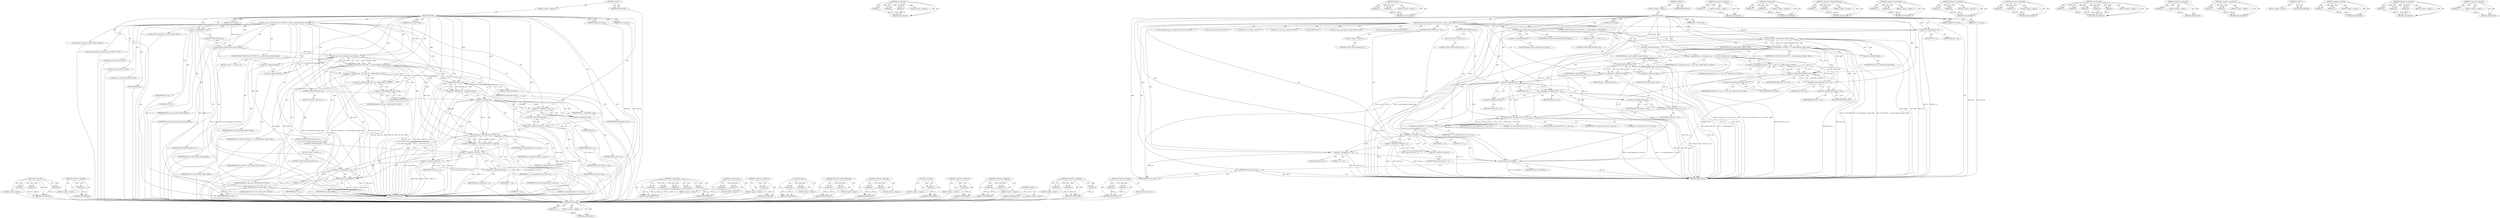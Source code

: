 digraph "&lt;operator&gt;.logicalNot" {
vulnerable_143 [label=<(METHOD,sc_select_file)>];
vulnerable_144 [label=<(PARAM,p1)>];
vulnerable_145 [label=<(PARAM,p2)>];
vulnerable_146 [label=<(PARAM,p3)>];
vulnerable_147 [label=<(BLOCK,&lt;empty&gt;,&lt;empty&gt;)>];
vulnerable_148 [label=<(METHOD_RETURN,ANY)>];
vulnerable_169 [label=<(METHOD,&lt;operator&gt;.logicalNot)>];
vulnerable_170 [label=<(PARAM,p1)>];
vulnerable_171 [label=<(BLOCK,&lt;empty&gt;,&lt;empty&gt;)>];
vulnerable_172 [label=<(METHOD_RETURN,ANY)>];
vulnerable_6 [label=<(METHOD,&lt;global&gt;)<SUB>1</SUB>>];
vulnerable_7 [label=<(BLOCK,&lt;empty&gt;,&lt;empty&gt;)<SUB>1</SUB>>];
vulnerable_8 [label=<(METHOD,read_file)<SUB>1</SUB>>];
vulnerable_9 [label=<(PARAM,struct sc_card *card)<SUB>1</SUB>>];
vulnerable_10 [label=<(PARAM,char *str_path)<SUB>1</SUB>>];
vulnerable_11 [label=<(PARAM,unsigned char **data)<SUB>1</SUB>>];
vulnerable_12 [label=<(PARAM,size_t *data_len)<SUB>1</SUB>>];
vulnerable_13 [label=<(BLOCK,{
	struct sc_path path;
	struct sc_file *file;
...,{
	struct sc_path path;
	struct sc_file *file;
...)<SUB>2</SUB>>];
vulnerable_14 [label="<(LOCAL,struct sc_path path: sc_path)<SUB>3</SUB>>"];
vulnerable_15 [label="<(LOCAL,struct sc_file* file: sc_file*)<SUB>4</SUB>>"];
vulnerable_16 [label="<(LOCAL,unsigned char* p: unsigned char*)<SUB>5</SUB>>"];
vulnerable_17 [label="<(LOCAL,int ok: int)<SUB>6</SUB>>"];
vulnerable_18 [label=<(&lt;operator&gt;.assignment,ok = 0)<SUB>6</SUB>>];
vulnerable_19 [label=<(IDENTIFIER,ok,ok = 0)<SUB>6</SUB>>];
vulnerable_20 [label=<(LITERAL,0,ok = 0)<SUB>6</SUB>>];
vulnerable_21 [label="<(LOCAL,int r: int)<SUB>7</SUB>>"];
vulnerable_22 [label="<(LOCAL,size_t len: size_t)<SUB>8</SUB>>"];
vulnerable_23 [label=<(sc_format_path,sc_format_path(str_path, &amp;path))<SUB>10</SUB>>];
vulnerable_24 [label=<(IDENTIFIER,str_path,sc_format_path(str_path, &amp;path))<SUB>10</SUB>>];
vulnerable_25 [label=<(&lt;operator&gt;.addressOf,&amp;path)<SUB>10</SUB>>];
vulnerable_26 [label=<(IDENTIFIER,path,sc_format_path(str_path, &amp;path))<SUB>10</SUB>>];
vulnerable_27 [label=<(CONTROL_STRUCTURE,IF,if (SC_SUCCESS != sc_select_file(card, &amp;path, &amp;file)))<SUB>11</SUB>>];
vulnerable_28 [label=<(&lt;operator&gt;.notEquals,SC_SUCCESS != sc_select_file(card, &amp;path, &amp;file))<SUB>11</SUB>>];
vulnerable_29 [label=<(IDENTIFIER,SC_SUCCESS,SC_SUCCESS != sc_select_file(card, &amp;path, &amp;file))<SUB>11</SUB>>];
vulnerable_30 [label=<(sc_select_file,sc_select_file(card, &amp;path, &amp;file))<SUB>11</SUB>>];
vulnerable_31 [label=<(IDENTIFIER,card,sc_select_file(card, &amp;path, &amp;file))<SUB>11</SUB>>];
vulnerable_32 [label=<(&lt;operator&gt;.addressOf,&amp;path)<SUB>11</SUB>>];
vulnerable_33 [label=<(IDENTIFIER,path,sc_select_file(card, &amp;path, &amp;file))<SUB>11</SUB>>];
vulnerable_34 [label=<(&lt;operator&gt;.addressOf,&amp;file)<SUB>11</SUB>>];
vulnerable_35 [label=<(IDENTIFIER,file,sc_select_file(card, &amp;path, &amp;file))<SUB>11</SUB>>];
vulnerable_36 [label=<(BLOCK,{
 		goto err;
 	},{
 		goto err;
 	})<SUB>11</SUB>>];
vulnerable_37 [label=<(CONTROL_STRUCTURE,GOTO,goto err;)<SUB>12</SUB>>];
vulnerable_38 [label="<(&lt;operator&gt;.assignment,len = file ? file-&gt;size : 4096)<SUB>15</SUB>>"];
vulnerable_39 [label="<(IDENTIFIER,len,len = file ? file-&gt;size : 4096)<SUB>15</SUB>>"];
vulnerable_40 [label="<(&lt;operator&gt;.conditional,file ? file-&gt;size : 4096)<SUB>15</SUB>>"];
vulnerable_41 [label="<(IDENTIFIER,file,file ? file-&gt;size : 4096)<SUB>15</SUB>>"];
vulnerable_42 [label=<(&lt;operator&gt;.indirectFieldAccess,file-&gt;size)<SUB>15</SUB>>];
vulnerable_43 [label="<(IDENTIFIER,file,file ? file-&gt;size : 4096)<SUB>15</SUB>>"];
vulnerable_44 [label=<(FIELD_IDENTIFIER,size,size)<SUB>15</SUB>>];
vulnerable_45 [label="<(LITERAL,4096,file ? file-&gt;size : 4096)<SUB>15</SUB>>"];
vulnerable_46 [label=<(&lt;operator&gt;.assignment,p = realloc(*data, len))<SUB>16</SUB>>];
vulnerable_47 [label=<(IDENTIFIER,p,p = realloc(*data, len))<SUB>16</SUB>>];
vulnerable_48 [label=<(realloc,realloc(*data, len))<SUB>16</SUB>>];
vulnerable_49 [label=<(&lt;operator&gt;.indirection,*data)<SUB>16</SUB>>];
vulnerable_50 [label=<(IDENTIFIER,data,realloc(*data, len))<SUB>16</SUB>>];
vulnerable_51 [label=<(IDENTIFIER,len,realloc(*data, len))<SUB>16</SUB>>];
vulnerable_52 [label=<(CONTROL_STRUCTURE,IF,if (!p))<SUB>17</SUB>>];
vulnerable_53 [label=<(&lt;operator&gt;.logicalNot,!p)<SUB>17</SUB>>];
vulnerable_54 [label=<(IDENTIFIER,p,!p)<SUB>17</SUB>>];
vulnerable_55 [label=<(BLOCK,{
 		goto err;
	},{
 		goto err;
	})<SUB>17</SUB>>];
vulnerable_56 [label=<(CONTROL_STRUCTURE,GOTO,goto err;)<SUB>18</SUB>>];
vulnerable_57 [label=<(&lt;operator&gt;.assignment,*data = p)<SUB>20</SUB>>];
vulnerable_58 [label=<(&lt;operator&gt;.indirection,*data)<SUB>20</SUB>>];
vulnerable_59 [label=<(IDENTIFIER,data,*data = p)<SUB>20</SUB>>];
vulnerable_60 [label=<(IDENTIFIER,p,*data = p)<SUB>20</SUB>>];
vulnerable_61 [label=<(&lt;operator&gt;.assignment,*data_len = len)<SUB>21</SUB>>];
vulnerable_62 [label=<(&lt;operator&gt;.indirection,*data_len)<SUB>21</SUB>>];
vulnerable_63 [label=<(IDENTIFIER,data_len,*data_len = len)<SUB>21</SUB>>];
vulnerable_64 [label=<(IDENTIFIER,len,*data_len = len)<SUB>21</SUB>>];
vulnerable_65 [label=<(&lt;operator&gt;.assignment,r = sc_read_binary(card, 0, p, len, 0))<SUB>23</SUB>>];
vulnerable_66 [label=<(IDENTIFIER,r,r = sc_read_binary(card, 0, p, len, 0))<SUB>23</SUB>>];
vulnerable_67 [label=<(sc_read_binary,sc_read_binary(card, 0, p, len, 0))<SUB>23</SUB>>];
vulnerable_68 [label=<(IDENTIFIER,card,sc_read_binary(card, 0, p, len, 0))<SUB>23</SUB>>];
vulnerable_69 [label=<(LITERAL,0,sc_read_binary(card, 0, p, len, 0))<SUB>23</SUB>>];
vulnerable_70 [label=<(IDENTIFIER,p,sc_read_binary(card, 0, p, len, 0))<SUB>23</SUB>>];
vulnerable_71 [label=<(IDENTIFIER,len,sc_read_binary(card, 0, p, len, 0))<SUB>23</SUB>>];
vulnerable_72 [label=<(LITERAL,0,sc_read_binary(card, 0, p, len, 0))<SUB>23</SUB>>];
vulnerable_73 [label=<(CONTROL_STRUCTURE,IF,if (r &lt; 0))<SUB>24</SUB>>];
vulnerable_74 [label=<(&lt;operator&gt;.lessThan,r &lt; 0)<SUB>24</SUB>>];
vulnerable_75 [label=<(IDENTIFIER,r,r &lt; 0)<SUB>24</SUB>>];
vulnerable_76 [label=<(LITERAL,0,r &lt; 0)<SUB>24</SUB>>];
vulnerable_77 [label=<(BLOCK,&lt;empty&gt;,&lt;empty&gt;)<SUB>25</SUB>>];
vulnerable_78 [label=<(CONTROL_STRUCTURE,GOTO,goto err;)<SUB>25</SUB>>];
vulnerable_79 [label=<(&lt;operator&gt;.assignment,*data_len = r)<SUB>27</SUB>>];
vulnerable_80 [label=<(&lt;operator&gt;.indirection,*data_len)<SUB>27</SUB>>];
vulnerable_81 [label=<(IDENTIFIER,data_len,*data_len = r)<SUB>27</SUB>>];
vulnerable_82 [label=<(IDENTIFIER,r,*data_len = r)<SUB>27</SUB>>];
vulnerable_83 [label=<(&lt;operator&gt;.assignment,ok = 1)<SUB>28</SUB>>];
vulnerable_84 [label=<(IDENTIFIER,ok,ok = 1)<SUB>28</SUB>>];
vulnerable_85 [label=<(LITERAL,1,ok = 1)<SUB>28</SUB>>];
vulnerable_86 [label=<(JUMP_TARGET,err)<SUB>30</SUB>>];
vulnerable_87 [label=<(sc_file_free,sc_file_free(file))<SUB>31</SUB>>];
vulnerable_88 [label=<(IDENTIFIER,file,sc_file_free(file))<SUB>31</SUB>>];
vulnerable_89 [label=<(RETURN,return ok;,return ok;)<SUB>33</SUB>>];
vulnerable_90 [label=<(IDENTIFIER,ok,return ok;)<SUB>33</SUB>>];
vulnerable_91 [label=<(METHOD_RETURN,int)<SUB>1</SUB>>];
vulnerable_93 [label=<(METHOD_RETURN,ANY)<SUB>1</SUB>>];
vulnerable_173 [label=<(METHOD,sc_read_binary)>];
vulnerable_174 [label=<(PARAM,p1)>];
vulnerable_175 [label=<(PARAM,p2)>];
vulnerable_176 [label=<(PARAM,p3)>];
vulnerable_177 [label=<(PARAM,p4)>];
vulnerable_178 [label=<(PARAM,p5)>];
vulnerable_179 [label=<(BLOCK,&lt;empty&gt;,&lt;empty&gt;)>];
vulnerable_180 [label=<(METHOD_RETURN,ANY)>];
vulnerable_129 [label=<(METHOD,sc_format_path)>];
vulnerable_130 [label=<(PARAM,p1)>];
vulnerable_131 [label=<(PARAM,p2)>];
vulnerable_132 [label=<(BLOCK,&lt;empty&gt;,&lt;empty&gt;)>];
vulnerable_133 [label=<(METHOD_RETURN,ANY)>];
vulnerable_165 [label=<(METHOD,&lt;operator&gt;.indirection)>];
vulnerable_166 [label=<(PARAM,p1)>];
vulnerable_167 [label=<(BLOCK,&lt;empty&gt;,&lt;empty&gt;)>];
vulnerable_168 [label=<(METHOD_RETURN,ANY)>];
vulnerable_160 [label=<(METHOD,realloc)>];
vulnerable_161 [label=<(PARAM,p1)>];
vulnerable_162 [label=<(PARAM,p2)>];
vulnerable_163 [label=<(BLOCK,&lt;empty&gt;,&lt;empty&gt;)>];
vulnerable_164 [label=<(METHOD_RETURN,ANY)>];
vulnerable_155 [label=<(METHOD,&lt;operator&gt;.indirectFieldAccess)>];
vulnerable_156 [label=<(PARAM,p1)>];
vulnerable_157 [label=<(PARAM,p2)>];
vulnerable_158 [label=<(BLOCK,&lt;empty&gt;,&lt;empty&gt;)>];
vulnerable_159 [label=<(METHOD_RETURN,ANY)>];
vulnerable_138 [label=<(METHOD,&lt;operator&gt;.notEquals)>];
vulnerable_139 [label=<(PARAM,p1)>];
vulnerable_140 [label=<(PARAM,p2)>];
vulnerable_141 [label=<(BLOCK,&lt;empty&gt;,&lt;empty&gt;)>];
vulnerable_142 [label=<(METHOD_RETURN,ANY)>];
vulnerable_186 [label=<(METHOD,sc_file_free)>];
vulnerable_187 [label=<(PARAM,p1)>];
vulnerable_188 [label=<(BLOCK,&lt;empty&gt;,&lt;empty&gt;)>];
vulnerable_189 [label=<(METHOD_RETURN,ANY)>];
vulnerable_134 [label=<(METHOD,&lt;operator&gt;.addressOf)>];
vulnerable_135 [label=<(PARAM,p1)>];
vulnerable_136 [label=<(BLOCK,&lt;empty&gt;,&lt;empty&gt;)>];
vulnerable_137 [label=<(METHOD_RETURN,ANY)>];
vulnerable_124 [label=<(METHOD,&lt;operator&gt;.assignment)>];
vulnerable_125 [label=<(PARAM,p1)>];
vulnerable_126 [label=<(PARAM,p2)>];
vulnerable_127 [label=<(BLOCK,&lt;empty&gt;,&lt;empty&gt;)>];
vulnerable_128 [label=<(METHOD_RETURN,ANY)>];
vulnerable_118 [label=<(METHOD,&lt;global&gt;)<SUB>1</SUB>>];
vulnerable_119 [label=<(BLOCK,&lt;empty&gt;,&lt;empty&gt;)>];
vulnerable_120 [label=<(METHOD_RETURN,ANY)>];
vulnerable_149 [label=<(METHOD,&lt;operator&gt;.conditional)>];
vulnerable_150 [label=<(PARAM,p1)>];
vulnerable_151 [label=<(PARAM,p2)>];
vulnerable_152 [label=<(PARAM,p3)>];
vulnerable_153 [label=<(BLOCK,&lt;empty&gt;,&lt;empty&gt;)>];
vulnerable_154 [label=<(METHOD_RETURN,ANY)>];
vulnerable_181 [label=<(METHOD,&lt;operator&gt;.lessThan)>];
vulnerable_182 [label=<(PARAM,p1)>];
vulnerable_183 [label=<(PARAM,p2)>];
vulnerable_184 [label=<(BLOCK,&lt;empty&gt;,&lt;empty&gt;)>];
vulnerable_185 [label=<(METHOD_RETURN,ANY)>];
fixed_202 [label=<(METHOD,sc_file_free)>];
fixed_203 [label=<(PARAM,p1)>];
fixed_204 [label=<(BLOCK,&lt;empty&gt;,&lt;empty&gt;)>];
fixed_205 [label=<(METHOD_RETURN,ANY)>];
fixed_149 [label=<(METHOD,sc_select_file)>];
fixed_150 [label=<(PARAM,p1)>];
fixed_151 [label=<(PARAM,p2)>];
fixed_152 [label=<(PARAM,p3)>];
fixed_153 [label=<(BLOCK,&lt;empty&gt;,&lt;empty&gt;)>];
fixed_154 [label=<(METHOD_RETURN,ANY)>];
fixed_176 [label=<(METHOD,realloc)>];
fixed_177 [label=<(PARAM,p1)>];
fixed_178 [label=<(PARAM,p2)>];
fixed_179 [label=<(BLOCK,&lt;empty&gt;,&lt;empty&gt;)>];
fixed_180 [label=<(METHOD_RETURN,ANY)>];
fixed_6 [label=<(METHOD,&lt;global&gt;)<SUB>1</SUB>>];
fixed_7 [label=<(BLOCK,&lt;empty&gt;,&lt;empty&gt;)<SUB>1</SUB>>];
fixed_8 [label=<(METHOD,read_file)<SUB>1</SUB>>];
fixed_9 [label=<(PARAM,struct sc_card *card)<SUB>1</SUB>>];
fixed_10 [label=<(PARAM,char *str_path)<SUB>1</SUB>>];
fixed_11 [label=<(PARAM,unsigned char **data)<SUB>1</SUB>>];
fixed_12 [label=<(PARAM,size_t *data_len)<SUB>1</SUB>>];
fixed_13 [label=<(BLOCK,{
	struct sc_path path;
	struct sc_file *file;
...,{
	struct sc_path path;
	struct sc_file *file;
...)<SUB>2</SUB>>];
fixed_14 [label="<(LOCAL,struct sc_path path: sc_path)<SUB>3</SUB>>"];
fixed_15 [label="<(LOCAL,struct sc_file* file: sc_file*)<SUB>4</SUB>>"];
fixed_16 [label="<(LOCAL,unsigned char* p: unsigned char*)<SUB>5</SUB>>"];
fixed_17 [label="<(LOCAL,int ok: int)<SUB>6</SUB>>"];
fixed_18 [label=<(&lt;operator&gt;.assignment,ok = 0)<SUB>6</SUB>>];
fixed_19 [label=<(IDENTIFIER,ok,ok = 0)<SUB>6</SUB>>];
fixed_20 [label=<(LITERAL,0,ok = 0)<SUB>6</SUB>>];
fixed_21 [label="<(LOCAL,int r: int)<SUB>7</SUB>>"];
fixed_22 [label="<(LOCAL,size_t len: size_t)<SUB>8</SUB>>"];
fixed_23 [label=<(sc_format_path,sc_format_path(str_path, &amp;path))<SUB>10</SUB>>];
fixed_24 [label=<(IDENTIFIER,str_path,sc_format_path(str_path, &amp;path))<SUB>10</SUB>>];
fixed_25 [label=<(&lt;operator&gt;.addressOf,&amp;path)<SUB>10</SUB>>];
fixed_26 [label=<(IDENTIFIER,path,sc_format_path(str_path, &amp;path))<SUB>10</SUB>>];
fixed_27 [label=<(CONTROL_STRUCTURE,IF,if (SC_SUCCESS != sc_select_file(card, &amp;path, &amp;file)))<SUB>11</SUB>>];
fixed_28 [label=<(&lt;operator&gt;.notEquals,SC_SUCCESS != sc_select_file(card, &amp;path, &amp;file))<SUB>11</SUB>>];
fixed_29 [label=<(IDENTIFIER,SC_SUCCESS,SC_SUCCESS != sc_select_file(card, &amp;path, &amp;file))<SUB>11</SUB>>];
fixed_30 [label=<(sc_select_file,sc_select_file(card, &amp;path, &amp;file))<SUB>11</SUB>>];
fixed_31 [label=<(IDENTIFIER,card,sc_select_file(card, &amp;path, &amp;file))<SUB>11</SUB>>];
fixed_32 [label=<(&lt;operator&gt;.addressOf,&amp;path)<SUB>11</SUB>>];
fixed_33 [label=<(IDENTIFIER,path,sc_select_file(card, &amp;path, &amp;file))<SUB>11</SUB>>];
fixed_34 [label=<(&lt;operator&gt;.addressOf,&amp;file)<SUB>11</SUB>>];
fixed_35 [label=<(IDENTIFIER,file,sc_select_file(card, &amp;path, &amp;file))<SUB>11</SUB>>];
fixed_36 [label=<(BLOCK,{
 		goto err;
 	},{
 		goto err;
 	})<SUB>11</SUB>>];
fixed_37 [label=<(CONTROL_STRUCTURE,GOTO,goto err;)<SUB>12</SUB>>];
fixed_38 [label="<(&lt;operator&gt;.assignment,len = file &amp;&amp; file-&gt;size &gt; 0 ? file-&gt;size : 4096)<SUB>15</SUB>>"];
fixed_39 [label="<(IDENTIFIER,len,len = file &amp;&amp; file-&gt;size &gt; 0 ? file-&gt;size : 4096)<SUB>15</SUB>>"];
fixed_40 [label="<(&lt;operator&gt;.conditional,file &amp;&amp; file-&gt;size &gt; 0 ? file-&gt;size : 4096)<SUB>15</SUB>>"];
fixed_41 [label=<(&lt;operator&gt;.logicalAnd,file &amp;&amp; file-&gt;size &gt; 0)<SUB>15</SUB>>];
fixed_42 [label=<(IDENTIFIER,file,file &amp;&amp; file-&gt;size &gt; 0)<SUB>15</SUB>>];
fixed_43 [label=<(&lt;operator&gt;.greaterThan,file-&gt;size &gt; 0)<SUB>15</SUB>>];
fixed_44 [label=<(&lt;operator&gt;.indirectFieldAccess,file-&gt;size)<SUB>15</SUB>>];
fixed_45 [label=<(IDENTIFIER,file,file-&gt;size &gt; 0)<SUB>15</SUB>>];
fixed_46 [label=<(FIELD_IDENTIFIER,size,size)<SUB>15</SUB>>];
fixed_47 [label=<(LITERAL,0,file-&gt;size &gt; 0)<SUB>15</SUB>>];
fixed_48 [label=<(&lt;operator&gt;.indirectFieldAccess,file-&gt;size)<SUB>15</SUB>>];
fixed_49 [label="<(IDENTIFIER,file,file &amp;&amp; file-&gt;size &gt; 0 ? file-&gt;size : 4096)<SUB>15</SUB>>"];
fixed_50 [label=<(FIELD_IDENTIFIER,size,size)<SUB>15</SUB>>];
fixed_51 [label="<(LITERAL,4096,file &amp;&amp; file-&gt;size &gt; 0 ? file-&gt;size : 4096)<SUB>15</SUB>>"];
fixed_52 [label=<(&lt;operator&gt;.assignment,p = realloc(*data, len))<SUB>16</SUB>>];
fixed_53 [label=<(IDENTIFIER,p,p = realloc(*data, len))<SUB>16</SUB>>];
fixed_54 [label=<(realloc,realloc(*data, len))<SUB>16</SUB>>];
fixed_55 [label=<(&lt;operator&gt;.indirection,*data)<SUB>16</SUB>>];
fixed_56 [label=<(IDENTIFIER,data,realloc(*data, len))<SUB>16</SUB>>];
fixed_57 [label=<(IDENTIFIER,len,realloc(*data, len))<SUB>16</SUB>>];
fixed_58 [label=<(CONTROL_STRUCTURE,IF,if (!p))<SUB>17</SUB>>];
fixed_59 [label=<(&lt;operator&gt;.logicalNot,!p)<SUB>17</SUB>>];
fixed_60 [label=<(IDENTIFIER,p,!p)<SUB>17</SUB>>];
fixed_61 [label=<(BLOCK,{
 		goto err;
	},{
 		goto err;
	})<SUB>17</SUB>>];
fixed_62 [label=<(CONTROL_STRUCTURE,GOTO,goto err;)<SUB>18</SUB>>];
fixed_63 [label=<(&lt;operator&gt;.assignment,*data = p)<SUB>20</SUB>>];
fixed_64 [label=<(&lt;operator&gt;.indirection,*data)<SUB>20</SUB>>];
fixed_65 [label=<(IDENTIFIER,data,*data = p)<SUB>20</SUB>>];
fixed_66 [label=<(IDENTIFIER,p,*data = p)<SUB>20</SUB>>];
fixed_67 [label=<(&lt;operator&gt;.assignment,*data_len = len)<SUB>21</SUB>>];
fixed_68 [label=<(&lt;operator&gt;.indirection,*data_len)<SUB>21</SUB>>];
fixed_69 [label=<(IDENTIFIER,data_len,*data_len = len)<SUB>21</SUB>>];
fixed_70 [label=<(IDENTIFIER,len,*data_len = len)<SUB>21</SUB>>];
fixed_71 [label=<(&lt;operator&gt;.assignment,r = sc_read_binary(card, 0, p, len, 0))<SUB>23</SUB>>];
fixed_72 [label=<(IDENTIFIER,r,r = sc_read_binary(card, 0, p, len, 0))<SUB>23</SUB>>];
fixed_73 [label=<(sc_read_binary,sc_read_binary(card, 0, p, len, 0))<SUB>23</SUB>>];
fixed_74 [label=<(IDENTIFIER,card,sc_read_binary(card, 0, p, len, 0))<SUB>23</SUB>>];
fixed_75 [label=<(LITERAL,0,sc_read_binary(card, 0, p, len, 0))<SUB>23</SUB>>];
fixed_76 [label=<(IDENTIFIER,p,sc_read_binary(card, 0, p, len, 0))<SUB>23</SUB>>];
fixed_77 [label=<(IDENTIFIER,len,sc_read_binary(card, 0, p, len, 0))<SUB>23</SUB>>];
fixed_78 [label=<(LITERAL,0,sc_read_binary(card, 0, p, len, 0))<SUB>23</SUB>>];
fixed_79 [label=<(CONTROL_STRUCTURE,IF,if (r &lt; 0))<SUB>24</SUB>>];
fixed_80 [label=<(&lt;operator&gt;.lessThan,r &lt; 0)<SUB>24</SUB>>];
fixed_81 [label=<(IDENTIFIER,r,r &lt; 0)<SUB>24</SUB>>];
fixed_82 [label=<(LITERAL,0,r &lt; 0)<SUB>24</SUB>>];
fixed_83 [label=<(BLOCK,&lt;empty&gt;,&lt;empty&gt;)<SUB>25</SUB>>];
fixed_84 [label=<(CONTROL_STRUCTURE,GOTO,goto err;)<SUB>25</SUB>>];
fixed_85 [label=<(&lt;operator&gt;.assignment,*data_len = r)<SUB>27</SUB>>];
fixed_86 [label=<(&lt;operator&gt;.indirection,*data_len)<SUB>27</SUB>>];
fixed_87 [label=<(IDENTIFIER,data_len,*data_len = r)<SUB>27</SUB>>];
fixed_88 [label=<(IDENTIFIER,r,*data_len = r)<SUB>27</SUB>>];
fixed_89 [label=<(&lt;operator&gt;.assignment,ok = 1)<SUB>28</SUB>>];
fixed_90 [label=<(IDENTIFIER,ok,ok = 1)<SUB>28</SUB>>];
fixed_91 [label=<(LITERAL,1,ok = 1)<SUB>28</SUB>>];
fixed_92 [label=<(JUMP_TARGET,err)<SUB>30</SUB>>];
fixed_93 [label=<(sc_file_free,sc_file_free(file))<SUB>31</SUB>>];
fixed_94 [label=<(IDENTIFIER,file,sc_file_free(file))<SUB>31</SUB>>];
fixed_95 [label=<(RETURN,return ok;,return ok;)<SUB>33</SUB>>];
fixed_96 [label=<(IDENTIFIER,ok,return ok;)<SUB>33</SUB>>];
fixed_97 [label=<(METHOD_RETURN,int)<SUB>1</SUB>>];
fixed_99 [label=<(METHOD_RETURN,ANY)<SUB>1</SUB>>];
fixed_181 [label=<(METHOD,&lt;operator&gt;.indirection)>];
fixed_182 [label=<(PARAM,p1)>];
fixed_183 [label=<(BLOCK,&lt;empty&gt;,&lt;empty&gt;)>];
fixed_184 [label=<(METHOD_RETURN,ANY)>];
fixed_135 [label=<(METHOD,sc_format_path)>];
fixed_136 [label=<(PARAM,p1)>];
fixed_137 [label=<(PARAM,p2)>];
fixed_138 [label=<(BLOCK,&lt;empty&gt;,&lt;empty&gt;)>];
fixed_139 [label=<(METHOD_RETURN,ANY)>];
fixed_171 [label=<(METHOD,&lt;operator&gt;.indirectFieldAccess)>];
fixed_172 [label=<(PARAM,p1)>];
fixed_173 [label=<(PARAM,p2)>];
fixed_174 [label=<(BLOCK,&lt;empty&gt;,&lt;empty&gt;)>];
fixed_175 [label=<(METHOD_RETURN,ANY)>];
fixed_166 [label=<(METHOD,&lt;operator&gt;.greaterThan)>];
fixed_167 [label=<(PARAM,p1)>];
fixed_168 [label=<(PARAM,p2)>];
fixed_169 [label=<(BLOCK,&lt;empty&gt;,&lt;empty&gt;)>];
fixed_170 [label=<(METHOD_RETURN,ANY)>];
fixed_161 [label=<(METHOD,&lt;operator&gt;.logicalAnd)>];
fixed_162 [label=<(PARAM,p1)>];
fixed_163 [label=<(PARAM,p2)>];
fixed_164 [label=<(BLOCK,&lt;empty&gt;,&lt;empty&gt;)>];
fixed_165 [label=<(METHOD_RETURN,ANY)>];
fixed_144 [label=<(METHOD,&lt;operator&gt;.notEquals)>];
fixed_145 [label=<(PARAM,p1)>];
fixed_146 [label=<(PARAM,p2)>];
fixed_147 [label=<(BLOCK,&lt;empty&gt;,&lt;empty&gt;)>];
fixed_148 [label=<(METHOD_RETURN,ANY)>];
fixed_189 [label=<(METHOD,sc_read_binary)>];
fixed_190 [label=<(PARAM,p1)>];
fixed_191 [label=<(PARAM,p2)>];
fixed_192 [label=<(PARAM,p3)>];
fixed_193 [label=<(PARAM,p4)>];
fixed_194 [label=<(PARAM,p5)>];
fixed_195 [label=<(BLOCK,&lt;empty&gt;,&lt;empty&gt;)>];
fixed_196 [label=<(METHOD_RETURN,ANY)>];
fixed_140 [label=<(METHOD,&lt;operator&gt;.addressOf)>];
fixed_141 [label=<(PARAM,p1)>];
fixed_142 [label=<(BLOCK,&lt;empty&gt;,&lt;empty&gt;)>];
fixed_143 [label=<(METHOD_RETURN,ANY)>];
fixed_130 [label=<(METHOD,&lt;operator&gt;.assignment)>];
fixed_131 [label=<(PARAM,p1)>];
fixed_132 [label=<(PARAM,p2)>];
fixed_133 [label=<(BLOCK,&lt;empty&gt;,&lt;empty&gt;)>];
fixed_134 [label=<(METHOD_RETURN,ANY)>];
fixed_124 [label=<(METHOD,&lt;global&gt;)<SUB>1</SUB>>];
fixed_125 [label=<(BLOCK,&lt;empty&gt;,&lt;empty&gt;)>];
fixed_126 [label=<(METHOD_RETURN,ANY)>];
fixed_197 [label=<(METHOD,&lt;operator&gt;.lessThan)>];
fixed_198 [label=<(PARAM,p1)>];
fixed_199 [label=<(PARAM,p2)>];
fixed_200 [label=<(BLOCK,&lt;empty&gt;,&lt;empty&gt;)>];
fixed_201 [label=<(METHOD_RETURN,ANY)>];
fixed_155 [label=<(METHOD,&lt;operator&gt;.conditional)>];
fixed_156 [label=<(PARAM,p1)>];
fixed_157 [label=<(PARAM,p2)>];
fixed_158 [label=<(PARAM,p3)>];
fixed_159 [label=<(BLOCK,&lt;empty&gt;,&lt;empty&gt;)>];
fixed_160 [label=<(METHOD_RETURN,ANY)>];
fixed_185 [label=<(METHOD,&lt;operator&gt;.logicalNot)>];
fixed_186 [label=<(PARAM,p1)>];
fixed_187 [label=<(BLOCK,&lt;empty&gt;,&lt;empty&gt;)>];
fixed_188 [label=<(METHOD_RETURN,ANY)>];
vulnerable_143 -> vulnerable_144  [key=0, label="AST: "];
vulnerable_143 -> vulnerable_144  [key=1, label="DDG: "];
vulnerable_143 -> vulnerable_147  [key=0, label="AST: "];
vulnerable_143 -> vulnerable_145  [key=0, label="AST: "];
vulnerable_143 -> vulnerable_145  [key=1, label="DDG: "];
vulnerable_143 -> vulnerable_148  [key=0, label="AST: "];
vulnerable_143 -> vulnerable_148  [key=1, label="CFG: "];
vulnerable_143 -> vulnerable_146  [key=0, label="AST: "];
vulnerable_143 -> vulnerable_146  [key=1, label="DDG: "];
vulnerable_144 -> vulnerable_148  [key=0, label="DDG: p1"];
vulnerable_145 -> vulnerable_148  [key=0, label="DDG: p2"];
vulnerable_146 -> vulnerable_148  [key=0, label="DDG: p3"];
vulnerable_147 -> fixed_202  [key=0];
vulnerable_148 -> fixed_202  [key=0];
vulnerable_169 -> vulnerable_170  [key=0, label="AST: "];
vulnerable_169 -> vulnerable_170  [key=1, label="DDG: "];
vulnerable_169 -> vulnerable_171  [key=0, label="AST: "];
vulnerable_169 -> vulnerable_172  [key=0, label="AST: "];
vulnerable_169 -> vulnerable_172  [key=1, label="CFG: "];
vulnerable_170 -> vulnerable_172  [key=0, label="DDG: p1"];
vulnerable_171 -> fixed_202  [key=0];
vulnerable_172 -> fixed_202  [key=0];
vulnerable_6 -> vulnerable_7  [key=0, label="AST: "];
vulnerable_6 -> vulnerable_93  [key=0, label="AST: "];
vulnerable_6 -> vulnerable_93  [key=1, label="CFG: "];
vulnerable_7 -> vulnerable_8  [key=0, label="AST: "];
vulnerable_8 -> vulnerable_9  [key=0, label="AST: "];
vulnerable_8 -> vulnerable_9  [key=1, label="DDG: "];
vulnerable_8 -> vulnerable_10  [key=0, label="AST: "];
vulnerable_8 -> vulnerable_10  [key=1, label="DDG: "];
vulnerable_8 -> vulnerable_11  [key=0, label="AST: "];
vulnerable_8 -> vulnerable_11  [key=1, label="DDG: "];
vulnerable_8 -> vulnerable_12  [key=0, label="AST: "];
vulnerable_8 -> vulnerable_12  [key=1, label="DDG: "];
vulnerable_8 -> vulnerable_13  [key=0, label="AST: "];
vulnerable_8 -> vulnerable_91  [key=0, label="AST: "];
vulnerable_8 -> vulnerable_18  [key=0, label="CFG: "];
vulnerable_8 -> vulnerable_18  [key=1, label="DDG: "];
vulnerable_8 -> vulnerable_38  [key=0, label="DDG: "];
vulnerable_8 -> vulnerable_57  [key=0, label="DDG: "];
vulnerable_8 -> vulnerable_61  [key=0, label="DDG: "];
vulnerable_8 -> vulnerable_79  [key=0, label="DDG: "];
vulnerable_8 -> vulnerable_83  [key=0, label="DDG: "];
vulnerable_8 -> vulnerable_23  [key=0, label="DDG: "];
vulnerable_8 -> vulnerable_87  [key=0, label="DDG: "];
vulnerable_8 -> vulnerable_90  [key=0, label="DDG: "];
vulnerable_8 -> vulnerable_28  [key=0, label="DDG: "];
vulnerable_8 -> vulnerable_40  [key=0, label="DDG: "];
vulnerable_8 -> vulnerable_48  [key=0, label="DDG: "];
vulnerable_8 -> vulnerable_53  [key=0, label="DDG: "];
vulnerable_8 -> vulnerable_67  [key=0, label="DDG: "];
vulnerable_8 -> vulnerable_74  [key=0, label="DDG: "];
vulnerable_8 -> vulnerable_30  [key=0, label="DDG: "];
vulnerable_9 -> vulnerable_30  [key=0, label="DDG: card"];
vulnerable_10 -> vulnerable_23  [key=0, label="DDG: str_path"];
vulnerable_11 -> vulnerable_91  [key=0, label="DDG: data"];
vulnerable_12 -> vulnerable_91  [key=0, label="DDG: data_len"];
vulnerable_13 -> vulnerable_14  [key=0, label="AST: "];
vulnerable_13 -> vulnerable_15  [key=0, label="AST: "];
vulnerable_13 -> vulnerable_16  [key=0, label="AST: "];
vulnerable_13 -> vulnerable_17  [key=0, label="AST: "];
vulnerable_13 -> vulnerable_18  [key=0, label="AST: "];
vulnerable_13 -> vulnerable_21  [key=0, label="AST: "];
vulnerable_13 -> vulnerable_22  [key=0, label="AST: "];
vulnerable_13 -> vulnerable_23  [key=0, label="AST: "];
vulnerable_13 -> vulnerable_27  [key=0, label="AST: "];
vulnerable_13 -> vulnerable_38  [key=0, label="AST: "];
vulnerable_13 -> vulnerable_46  [key=0, label="AST: "];
vulnerable_13 -> vulnerable_52  [key=0, label="AST: "];
vulnerable_13 -> vulnerable_57  [key=0, label="AST: "];
vulnerable_13 -> vulnerable_61  [key=0, label="AST: "];
vulnerable_13 -> vulnerable_65  [key=0, label="AST: "];
vulnerable_13 -> vulnerable_73  [key=0, label="AST: "];
vulnerable_13 -> vulnerable_79  [key=0, label="AST: "];
vulnerable_13 -> vulnerable_83  [key=0, label="AST: "];
vulnerable_13 -> vulnerable_86  [key=0, label="AST: "];
vulnerable_13 -> vulnerable_87  [key=0, label="AST: "];
vulnerable_13 -> vulnerable_89  [key=0, label="AST: "];
vulnerable_14 -> fixed_202  [key=0];
vulnerable_15 -> fixed_202  [key=0];
vulnerable_16 -> fixed_202  [key=0];
vulnerable_17 -> fixed_202  [key=0];
vulnerable_18 -> vulnerable_19  [key=0, label="AST: "];
vulnerable_18 -> vulnerable_20  [key=0, label="AST: "];
vulnerable_18 -> vulnerable_25  [key=0, label="CFG: "];
vulnerable_18 -> vulnerable_91  [key=0, label="DDG: ok"];
vulnerable_18 -> vulnerable_91  [key=1, label="DDG: ok = 0"];
vulnerable_18 -> vulnerable_90  [key=0, label="DDG: ok"];
vulnerable_19 -> fixed_202  [key=0];
vulnerable_20 -> fixed_202  [key=0];
vulnerable_21 -> fixed_202  [key=0];
vulnerable_22 -> fixed_202  [key=0];
vulnerable_23 -> vulnerable_24  [key=0, label="AST: "];
vulnerable_23 -> vulnerable_25  [key=0, label="AST: "];
vulnerable_23 -> vulnerable_32  [key=0, label="CFG: "];
vulnerable_23 -> vulnerable_91  [key=0, label="DDG: str_path"];
vulnerable_23 -> vulnerable_91  [key=1, label="DDG: sc_format_path(str_path, &amp;path)"];
vulnerable_23 -> vulnerable_30  [key=0, label="DDG: &amp;path"];
vulnerable_24 -> fixed_202  [key=0];
vulnerable_25 -> vulnerable_26  [key=0, label="AST: "];
vulnerable_25 -> vulnerable_23  [key=0, label="CFG: "];
vulnerable_26 -> fixed_202  [key=0];
vulnerable_27 -> vulnerable_28  [key=0, label="AST: "];
vulnerable_27 -> vulnerable_36  [key=0, label="AST: "];
vulnerable_28 -> vulnerable_29  [key=0, label="AST: "];
vulnerable_28 -> vulnerable_30  [key=0, label="AST: "];
vulnerable_28 -> vulnerable_87  [key=0, label="CFG: "];
vulnerable_28 -> vulnerable_44  [key=0, label="CFG: "];
vulnerable_28 -> vulnerable_44  [key=1, label="CDG: "];
vulnerable_28 -> vulnerable_40  [key=0, label="CFG: "];
vulnerable_28 -> vulnerable_40  [key=1, label="CDG: "];
vulnerable_28 -> vulnerable_91  [key=0, label="DDG: sc_select_file(card, &amp;path, &amp;file)"];
vulnerable_28 -> vulnerable_91  [key=1, label="DDG: SC_SUCCESS != sc_select_file(card, &amp;path, &amp;file)"];
vulnerable_28 -> vulnerable_91  [key=2, label="DDG: SC_SUCCESS"];
vulnerable_28 -> vulnerable_48  [key=0, label="CDG: "];
vulnerable_28 -> vulnerable_49  [key=0, label="CDG: "];
vulnerable_28 -> vulnerable_46  [key=0, label="CDG: "];
vulnerable_28 -> vulnerable_53  [key=0, label="CDG: "];
vulnerable_28 -> vulnerable_38  [key=0, label="CDG: "];
vulnerable_28 -> vulnerable_42  [key=0, label="CDG: "];
vulnerable_29 -> fixed_202  [key=0];
vulnerable_30 -> vulnerable_31  [key=0, label="AST: "];
vulnerable_30 -> vulnerable_32  [key=0, label="AST: "];
vulnerable_30 -> vulnerable_34  [key=0, label="AST: "];
vulnerable_30 -> vulnerable_28  [key=0, label="CFG: "];
vulnerable_30 -> vulnerable_28  [key=1, label="DDG: card"];
vulnerable_30 -> vulnerable_28  [key=2, label="DDG: &amp;path"];
vulnerable_30 -> vulnerable_28  [key=3, label="DDG: &amp;file"];
vulnerable_30 -> vulnerable_91  [key=0, label="DDG: card"];
vulnerable_30 -> vulnerable_91  [key=1, label="DDG: &amp;path"];
vulnerable_30 -> vulnerable_91  [key=2, label="DDG: &amp;file"];
vulnerable_30 -> vulnerable_87  [key=0, label="DDG: &amp;file"];
vulnerable_30 -> vulnerable_67  [key=0, label="DDG: card"];
vulnerable_31 -> fixed_202  [key=0];
vulnerable_32 -> vulnerable_33  [key=0, label="AST: "];
vulnerable_32 -> vulnerable_34  [key=0, label="CFG: "];
vulnerable_33 -> fixed_202  [key=0];
vulnerable_34 -> vulnerable_35  [key=0, label="AST: "];
vulnerable_34 -> vulnerable_30  [key=0, label="CFG: "];
vulnerable_35 -> fixed_202  [key=0];
vulnerable_36 -> vulnerable_37  [key=0, label="AST: "];
vulnerable_37 -> fixed_202  [key=0];
vulnerable_38 -> vulnerable_39  [key=0, label="AST: "];
vulnerable_38 -> vulnerable_40  [key=0, label="AST: "];
vulnerable_38 -> vulnerable_49  [key=0, label="CFG: "];
vulnerable_38 -> vulnerable_91  [key=0, label="DDG: file ? file-&gt;size : 4096"];
vulnerable_38 -> vulnerable_91  [key=1, label="DDG: len = file ? file-&gt;size : 4096"];
vulnerable_38 -> vulnerable_48  [key=0, label="DDG: len"];
vulnerable_39 -> fixed_202  [key=0];
vulnerable_40 -> vulnerable_41  [key=0, label="AST: "];
vulnerable_40 -> vulnerable_42  [key=0, label="AST: "];
vulnerable_40 -> vulnerable_45  [key=0, label="AST: "];
vulnerable_40 -> vulnerable_38  [key=0, label="CFG: "];
vulnerable_40 -> vulnerable_91  [key=0, label="DDG: file-&gt;size"];
vulnerable_41 -> fixed_202  [key=0];
vulnerable_42 -> vulnerable_43  [key=0, label="AST: "];
vulnerable_42 -> vulnerable_44  [key=0, label="AST: "];
vulnerable_42 -> vulnerable_40  [key=0, label="CFG: "];
vulnerable_43 -> fixed_202  [key=0];
vulnerable_44 -> vulnerable_42  [key=0, label="CFG: "];
vulnerable_45 -> fixed_202  [key=0];
vulnerable_46 -> vulnerable_47  [key=0, label="AST: "];
vulnerable_46 -> vulnerable_48  [key=0, label="AST: "];
vulnerable_46 -> vulnerable_53  [key=0, label="CFG: "];
vulnerable_46 -> vulnerable_53  [key=1, label="DDG: p"];
vulnerable_46 -> vulnerable_91  [key=0, label="DDG: realloc(*data, len)"];
vulnerable_46 -> vulnerable_91  [key=1, label="DDG: p = realloc(*data, len)"];
vulnerable_47 -> fixed_202  [key=0];
vulnerable_48 -> vulnerable_49  [key=0, label="AST: "];
vulnerable_48 -> vulnerable_51  [key=0, label="AST: "];
vulnerable_48 -> vulnerable_46  [key=0, label="CFG: "];
vulnerable_48 -> vulnerable_46  [key=1, label="DDG: *data"];
vulnerable_48 -> vulnerable_46  [key=2, label="DDG: len"];
vulnerable_48 -> vulnerable_91  [key=0, label="DDG: *data"];
vulnerable_48 -> vulnerable_91  [key=1, label="DDG: len"];
vulnerable_48 -> vulnerable_61  [key=0, label="DDG: len"];
vulnerable_48 -> vulnerable_67  [key=0, label="DDG: len"];
vulnerable_49 -> vulnerable_50  [key=0, label="AST: "];
vulnerable_49 -> vulnerable_48  [key=0, label="CFG: "];
vulnerable_50 -> fixed_202  [key=0];
vulnerable_51 -> fixed_202  [key=0];
vulnerable_52 -> vulnerable_53  [key=0, label="AST: "];
vulnerable_52 -> vulnerable_55  [key=0, label="AST: "];
vulnerable_53 -> vulnerable_54  [key=0, label="AST: "];
vulnerable_53 -> vulnerable_87  [key=0, label="CFG: "];
vulnerable_53 -> vulnerable_58  [key=0, label="CFG: "];
vulnerable_53 -> vulnerable_58  [key=1, label="CDG: "];
vulnerable_53 -> vulnerable_91  [key=0, label="DDG: p"];
vulnerable_53 -> vulnerable_91  [key=1, label="DDG: !p"];
vulnerable_53 -> vulnerable_57  [key=0, label="DDG: p"];
vulnerable_53 -> vulnerable_57  [key=1, label="CDG: "];
vulnerable_53 -> vulnerable_67  [key=0, label="DDG: p"];
vulnerable_53 -> vulnerable_67  [key=1, label="CDG: "];
vulnerable_53 -> vulnerable_61  [key=0, label="CDG: "];
vulnerable_53 -> vulnerable_74  [key=0, label="CDG: "];
vulnerable_53 -> vulnerable_65  [key=0, label="CDG: "];
vulnerable_53 -> vulnerable_62  [key=0, label="CDG: "];
vulnerable_54 -> fixed_202  [key=0];
vulnerable_55 -> vulnerable_56  [key=0, label="AST: "];
vulnerable_56 -> fixed_202  [key=0];
vulnerable_57 -> vulnerable_58  [key=0, label="AST: "];
vulnerable_57 -> vulnerable_60  [key=0, label="AST: "];
vulnerable_57 -> vulnerable_62  [key=0, label="CFG: "];
vulnerable_57 -> vulnerable_91  [key=0, label="DDG: *data"];
vulnerable_57 -> vulnerable_91  [key=1, label="DDG: *data = p"];
vulnerable_58 -> vulnerable_59  [key=0, label="AST: "];
vulnerable_58 -> vulnerable_57  [key=0, label="CFG: "];
vulnerable_59 -> fixed_202  [key=0];
vulnerable_60 -> fixed_202  [key=0];
vulnerable_61 -> vulnerable_62  [key=0, label="AST: "];
vulnerable_61 -> vulnerable_64  [key=0, label="AST: "];
vulnerable_61 -> vulnerable_67  [key=0, label="CFG: "];
vulnerable_61 -> vulnerable_91  [key=0, label="DDG: *data_len"];
vulnerable_61 -> vulnerable_91  [key=1, label="DDG: *data_len = len"];
vulnerable_62 -> vulnerable_63  [key=0, label="AST: "];
vulnerable_62 -> vulnerable_61  [key=0, label="CFG: "];
vulnerable_63 -> fixed_202  [key=0];
vulnerable_64 -> fixed_202  [key=0];
vulnerable_65 -> vulnerable_66  [key=0, label="AST: "];
vulnerable_65 -> vulnerable_67  [key=0, label="AST: "];
vulnerable_65 -> vulnerable_74  [key=0, label="CFG: "];
vulnerable_65 -> vulnerable_74  [key=1, label="DDG: r"];
vulnerable_65 -> vulnerable_91  [key=0, label="DDG: sc_read_binary(card, 0, p, len, 0)"];
vulnerable_65 -> vulnerable_91  [key=1, label="DDG: r = sc_read_binary(card, 0, p, len, 0)"];
vulnerable_66 -> fixed_202  [key=0];
vulnerable_67 -> vulnerable_68  [key=0, label="AST: "];
vulnerable_67 -> vulnerable_69  [key=0, label="AST: "];
vulnerable_67 -> vulnerable_70  [key=0, label="AST: "];
vulnerable_67 -> vulnerable_71  [key=0, label="AST: "];
vulnerable_67 -> vulnerable_72  [key=0, label="AST: "];
vulnerable_67 -> vulnerable_65  [key=0, label="CFG: "];
vulnerable_67 -> vulnerable_65  [key=1, label="DDG: p"];
vulnerable_67 -> vulnerable_65  [key=2, label="DDG: card"];
vulnerable_67 -> vulnerable_65  [key=3, label="DDG: len"];
vulnerable_67 -> vulnerable_65  [key=4, label="DDG: 0"];
vulnerable_67 -> vulnerable_91  [key=0, label="DDG: card"];
vulnerable_67 -> vulnerable_91  [key=1, label="DDG: p"];
vulnerable_67 -> vulnerable_91  [key=2, label="DDG: len"];
vulnerable_68 -> fixed_202  [key=0];
vulnerable_69 -> fixed_202  [key=0];
vulnerable_70 -> fixed_202  [key=0];
vulnerable_71 -> fixed_202  [key=0];
vulnerable_72 -> fixed_202  [key=0];
vulnerable_73 -> vulnerable_74  [key=0, label="AST: "];
vulnerable_73 -> vulnerable_77  [key=0, label="AST: "];
vulnerable_74 -> vulnerable_75  [key=0, label="AST: "];
vulnerable_74 -> vulnerable_76  [key=0, label="AST: "];
vulnerable_74 -> vulnerable_87  [key=0, label="CFG: "];
vulnerable_74 -> vulnerable_80  [key=0, label="CFG: "];
vulnerable_74 -> vulnerable_80  [key=1, label="CDG: "];
vulnerable_74 -> vulnerable_91  [key=0, label="DDG: r"];
vulnerable_74 -> vulnerable_91  [key=1, label="DDG: r &lt; 0"];
vulnerable_74 -> vulnerable_79  [key=0, label="DDG: r"];
vulnerable_74 -> vulnerable_79  [key=1, label="CDG: "];
vulnerable_74 -> vulnerable_83  [key=0, label="CDG: "];
vulnerable_75 -> fixed_202  [key=0];
vulnerable_76 -> fixed_202  [key=0];
vulnerable_77 -> vulnerable_78  [key=0, label="AST: "];
vulnerable_78 -> fixed_202  [key=0];
vulnerable_79 -> vulnerable_80  [key=0, label="AST: "];
vulnerable_79 -> vulnerable_82  [key=0, label="AST: "];
vulnerable_79 -> vulnerable_83  [key=0, label="CFG: "];
vulnerable_79 -> vulnerable_91  [key=0, label="DDG: *data_len"];
vulnerable_79 -> vulnerable_91  [key=1, label="DDG: r"];
vulnerable_79 -> vulnerable_91  [key=2, label="DDG: *data_len = r"];
vulnerable_80 -> vulnerable_81  [key=0, label="AST: "];
vulnerable_80 -> vulnerable_79  [key=0, label="CFG: "];
vulnerable_81 -> fixed_202  [key=0];
vulnerable_82 -> fixed_202  [key=0];
vulnerable_83 -> vulnerable_84  [key=0, label="AST: "];
vulnerable_83 -> vulnerable_85  [key=0, label="AST: "];
vulnerable_83 -> vulnerable_87  [key=0, label="CFG: "];
vulnerable_83 -> vulnerable_91  [key=0, label="DDG: ok"];
vulnerable_83 -> vulnerable_91  [key=1, label="DDG: ok = 1"];
vulnerable_83 -> vulnerable_90  [key=0, label="DDG: ok"];
vulnerable_84 -> fixed_202  [key=0];
vulnerable_85 -> fixed_202  [key=0];
vulnerable_86 -> fixed_202  [key=0];
vulnerable_87 -> vulnerable_88  [key=0, label="AST: "];
vulnerable_87 -> vulnerable_89  [key=0, label="CFG: "];
vulnerable_87 -> vulnerable_91  [key=0, label="DDG: file"];
vulnerable_87 -> vulnerable_91  [key=1, label="DDG: sc_file_free(file)"];
vulnerable_88 -> fixed_202  [key=0];
vulnerable_89 -> vulnerable_90  [key=0, label="AST: "];
vulnerable_89 -> vulnerable_91  [key=0, label="CFG: "];
vulnerable_89 -> vulnerable_91  [key=1, label="DDG: &lt;RET&gt;"];
vulnerable_90 -> vulnerable_89  [key=0, label="DDG: ok"];
vulnerable_91 -> fixed_202  [key=0];
vulnerable_93 -> fixed_202  [key=0];
vulnerable_173 -> vulnerable_174  [key=0, label="AST: "];
vulnerable_173 -> vulnerable_174  [key=1, label="DDG: "];
vulnerable_173 -> vulnerable_179  [key=0, label="AST: "];
vulnerable_173 -> vulnerable_175  [key=0, label="AST: "];
vulnerable_173 -> vulnerable_175  [key=1, label="DDG: "];
vulnerable_173 -> vulnerable_180  [key=0, label="AST: "];
vulnerable_173 -> vulnerable_180  [key=1, label="CFG: "];
vulnerable_173 -> vulnerable_176  [key=0, label="AST: "];
vulnerable_173 -> vulnerable_176  [key=1, label="DDG: "];
vulnerable_173 -> vulnerable_177  [key=0, label="AST: "];
vulnerable_173 -> vulnerable_177  [key=1, label="DDG: "];
vulnerable_173 -> vulnerable_178  [key=0, label="AST: "];
vulnerable_173 -> vulnerable_178  [key=1, label="DDG: "];
vulnerable_174 -> vulnerable_180  [key=0, label="DDG: p1"];
vulnerable_175 -> vulnerable_180  [key=0, label="DDG: p2"];
vulnerable_176 -> vulnerable_180  [key=0, label="DDG: p3"];
vulnerable_177 -> vulnerable_180  [key=0, label="DDG: p4"];
vulnerable_178 -> vulnerable_180  [key=0, label="DDG: p5"];
vulnerable_179 -> fixed_202  [key=0];
vulnerable_180 -> fixed_202  [key=0];
vulnerable_129 -> vulnerable_130  [key=0, label="AST: "];
vulnerable_129 -> vulnerable_130  [key=1, label="DDG: "];
vulnerable_129 -> vulnerable_132  [key=0, label="AST: "];
vulnerable_129 -> vulnerable_131  [key=0, label="AST: "];
vulnerable_129 -> vulnerable_131  [key=1, label="DDG: "];
vulnerable_129 -> vulnerable_133  [key=0, label="AST: "];
vulnerable_129 -> vulnerable_133  [key=1, label="CFG: "];
vulnerable_130 -> vulnerable_133  [key=0, label="DDG: p1"];
vulnerable_131 -> vulnerable_133  [key=0, label="DDG: p2"];
vulnerable_132 -> fixed_202  [key=0];
vulnerable_133 -> fixed_202  [key=0];
vulnerable_165 -> vulnerable_166  [key=0, label="AST: "];
vulnerable_165 -> vulnerable_166  [key=1, label="DDG: "];
vulnerable_165 -> vulnerable_167  [key=0, label="AST: "];
vulnerable_165 -> vulnerable_168  [key=0, label="AST: "];
vulnerable_165 -> vulnerable_168  [key=1, label="CFG: "];
vulnerable_166 -> vulnerable_168  [key=0, label="DDG: p1"];
vulnerable_167 -> fixed_202  [key=0];
vulnerable_168 -> fixed_202  [key=0];
vulnerable_160 -> vulnerable_161  [key=0, label="AST: "];
vulnerable_160 -> vulnerable_161  [key=1, label="DDG: "];
vulnerable_160 -> vulnerable_163  [key=0, label="AST: "];
vulnerable_160 -> vulnerable_162  [key=0, label="AST: "];
vulnerable_160 -> vulnerable_162  [key=1, label="DDG: "];
vulnerable_160 -> vulnerable_164  [key=0, label="AST: "];
vulnerable_160 -> vulnerable_164  [key=1, label="CFG: "];
vulnerable_161 -> vulnerable_164  [key=0, label="DDG: p1"];
vulnerable_162 -> vulnerable_164  [key=0, label="DDG: p2"];
vulnerable_163 -> fixed_202  [key=0];
vulnerable_164 -> fixed_202  [key=0];
vulnerable_155 -> vulnerable_156  [key=0, label="AST: "];
vulnerable_155 -> vulnerable_156  [key=1, label="DDG: "];
vulnerable_155 -> vulnerable_158  [key=0, label="AST: "];
vulnerable_155 -> vulnerable_157  [key=0, label="AST: "];
vulnerable_155 -> vulnerable_157  [key=1, label="DDG: "];
vulnerable_155 -> vulnerable_159  [key=0, label="AST: "];
vulnerable_155 -> vulnerable_159  [key=1, label="CFG: "];
vulnerable_156 -> vulnerable_159  [key=0, label="DDG: p1"];
vulnerable_157 -> vulnerable_159  [key=0, label="DDG: p2"];
vulnerable_158 -> fixed_202  [key=0];
vulnerable_159 -> fixed_202  [key=0];
vulnerable_138 -> vulnerable_139  [key=0, label="AST: "];
vulnerable_138 -> vulnerable_139  [key=1, label="DDG: "];
vulnerable_138 -> vulnerable_141  [key=0, label="AST: "];
vulnerable_138 -> vulnerable_140  [key=0, label="AST: "];
vulnerable_138 -> vulnerable_140  [key=1, label="DDG: "];
vulnerable_138 -> vulnerable_142  [key=0, label="AST: "];
vulnerable_138 -> vulnerable_142  [key=1, label="CFG: "];
vulnerable_139 -> vulnerable_142  [key=0, label="DDG: p1"];
vulnerable_140 -> vulnerable_142  [key=0, label="DDG: p2"];
vulnerable_141 -> fixed_202  [key=0];
vulnerable_142 -> fixed_202  [key=0];
vulnerable_186 -> vulnerable_187  [key=0, label="AST: "];
vulnerable_186 -> vulnerable_187  [key=1, label="DDG: "];
vulnerable_186 -> vulnerable_188  [key=0, label="AST: "];
vulnerable_186 -> vulnerable_189  [key=0, label="AST: "];
vulnerable_186 -> vulnerable_189  [key=1, label="CFG: "];
vulnerable_187 -> vulnerable_189  [key=0, label="DDG: p1"];
vulnerable_188 -> fixed_202  [key=0];
vulnerable_189 -> fixed_202  [key=0];
vulnerable_134 -> vulnerable_135  [key=0, label="AST: "];
vulnerable_134 -> vulnerable_135  [key=1, label="DDG: "];
vulnerable_134 -> vulnerable_136  [key=0, label="AST: "];
vulnerable_134 -> vulnerable_137  [key=0, label="AST: "];
vulnerable_134 -> vulnerable_137  [key=1, label="CFG: "];
vulnerable_135 -> vulnerable_137  [key=0, label="DDG: p1"];
vulnerable_136 -> fixed_202  [key=0];
vulnerable_137 -> fixed_202  [key=0];
vulnerable_124 -> vulnerable_125  [key=0, label="AST: "];
vulnerable_124 -> vulnerable_125  [key=1, label="DDG: "];
vulnerable_124 -> vulnerable_127  [key=0, label="AST: "];
vulnerable_124 -> vulnerable_126  [key=0, label="AST: "];
vulnerable_124 -> vulnerable_126  [key=1, label="DDG: "];
vulnerable_124 -> vulnerable_128  [key=0, label="AST: "];
vulnerable_124 -> vulnerable_128  [key=1, label="CFG: "];
vulnerable_125 -> vulnerable_128  [key=0, label="DDG: p1"];
vulnerable_126 -> vulnerable_128  [key=0, label="DDG: p2"];
vulnerable_127 -> fixed_202  [key=0];
vulnerable_128 -> fixed_202  [key=0];
vulnerable_118 -> vulnerable_119  [key=0, label="AST: "];
vulnerable_118 -> vulnerable_120  [key=0, label="AST: "];
vulnerable_118 -> vulnerable_120  [key=1, label="CFG: "];
vulnerable_119 -> fixed_202  [key=0];
vulnerable_120 -> fixed_202  [key=0];
vulnerable_149 -> vulnerable_150  [key=0, label="AST: "];
vulnerable_149 -> vulnerable_150  [key=1, label="DDG: "];
vulnerable_149 -> vulnerable_153  [key=0, label="AST: "];
vulnerable_149 -> vulnerable_151  [key=0, label="AST: "];
vulnerable_149 -> vulnerable_151  [key=1, label="DDG: "];
vulnerable_149 -> vulnerable_154  [key=0, label="AST: "];
vulnerable_149 -> vulnerable_154  [key=1, label="CFG: "];
vulnerable_149 -> vulnerable_152  [key=0, label="AST: "];
vulnerable_149 -> vulnerable_152  [key=1, label="DDG: "];
vulnerable_150 -> vulnerable_154  [key=0, label="DDG: p1"];
vulnerable_151 -> vulnerable_154  [key=0, label="DDG: p2"];
vulnerable_152 -> vulnerable_154  [key=0, label="DDG: p3"];
vulnerable_153 -> fixed_202  [key=0];
vulnerable_154 -> fixed_202  [key=0];
vulnerable_181 -> vulnerable_182  [key=0, label="AST: "];
vulnerable_181 -> vulnerable_182  [key=1, label="DDG: "];
vulnerable_181 -> vulnerable_184  [key=0, label="AST: "];
vulnerable_181 -> vulnerable_183  [key=0, label="AST: "];
vulnerable_181 -> vulnerable_183  [key=1, label="DDG: "];
vulnerable_181 -> vulnerable_185  [key=0, label="AST: "];
vulnerable_181 -> vulnerable_185  [key=1, label="CFG: "];
vulnerable_182 -> vulnerable_185  [key=0, label="DDG: p1"];
vulnerable_183 -> vulnerable_185  [key=0, label="DDG: p2"];
vulnerable_184 -> fixed_202  [key=0];
vulnerable_185 -> fixed_202  [key=0];
fixed_202 -> fixed_203  [key=0, label="AST: "];
fixed_202 -> fixed_203  [key=1, label="DDG: "];
fixed_202 -> fixed_204  [key=0, label="AST: "];
fixed_202 -> fixed_205  [key=0, label="AST: "];
fixed_202 -> fixed_205  [key=1, label="CFG: "];
fixed_203 -> fixed_205  [key=0, label="DDG: p1"];
fixed_149 -> fixed_150  [key=0, label="AST: "];
fixed_149 -> fixed_150  [key=1, label="DDG: "];
fixed_149 -> fixed_153  [key=0, label="AST: "];
fixed_149 -> fixed_151  [key=0, label="AST: "];
fixed_149 -> fixed_151  [key=1, label="DDG: "];
fixed_149 -> fixed_154  [key=0, label="AST: "];
fixed_149 -> fixed_154  [key=1, label="CFG: "];
fixed_149 -> fixed_152  [key=0, label="AST: "];
fixed_149 -> fixed_152  [key=1, label="DDG: "];
fixed_150 -> fixed_154  [key=0, label="DDG: p1"];
fixed_151 -> fixed_154  [key=0, label="DDG: p2"];
fixed_152 -> fixed_154  [key=0, label="DDG: p3"];
fixed_176 -> fixed_177  [key=0, label="AST: "];
fixed_176 -> fixed_177  [key=1, label="DDG: "];
fixed_176 -> fixed_179  [key=0, label="AST: "];
fixed_176 -> fixed_178  [key=0, label="AST: "];
fixed_176 -> fixed_178  [key=1, label="DDG: "];
fixed_176 -> fixed_180  [key=0, label="AST: "];
fixed_176 -> fixed_180  [key=1, label="CFG: "];
fixed_177 -> fixed_180  [key=0, label="DDG: p1"];
fixed_178 -> fixed_180  [key=0, label="DDG: p2"];
fixed_6 -> fixed_7  [key=0, label="AST: "];
fixed_6 -> fixed_99  [key=0, label="AST: "];
fixed_6 -> fixed_99  [key=1, label="CFG: "];
fixed_7 -> fixed_8  [key=0, label="AST: "];
fixed_8 -> fixed_9  [key=0, label="AST: "];
fixed_8 -> fixed_9  [key=1, label="DDG: "];
fixed_8 -> fixed_10  [key=0, label="AST: "];
fixed_8 -> fixed_10  [key=1, label="DDG: "];
fixed_8 -> fixed_11  [key=0, label="AST: "];
fixed_8 -> fixed_11  [key=1, label="DDG: "];
fixed_8 -> fixed_12  [key=0, label="AST: "];
fixed_8 -> fixed_12  [key=1, label="DDG: "];
fixed_8 -> fixed_13  [key=0, label="AST: "];
fixed_8 -> fixed_97  [key=0, label="AST: "];
fixed_8 -> fixed_18  [key=0, label="CFG: "];
fixed_8 -> fixed_18  [key=1, label="DDG: "];
fixed_8 -> fixed_38  [key=0, label="DDG: "];
fixed_8 -> fixed_63  [key=0, label="DDG: "];
fixed_8 -> fixed_67  [key=0, label="DDG: "];
fixed_8 -> fixed_85  [key=0, label="DDG: "];
fixed_8 -> fixed_89  [key=0, label="DDG: "];
fixed_8 -> fixed_23  [key=0, label="DDG: "];
fixed_8 -> fixed_93  [key=0, label="DDG: "];
fixed_8 -> fixed_96  [key=0, label="DDG: "];
fixed_8 -> fixed_28  [key=0, label="DDG: "];
fixed_8 -> fixed_40  [key=0, label="DDG: "];
fixed_8 -> fixed_54  [key=0, label="DDG: "];
fixed_8 -> fixed_59  [key=0, label="DDG: "];
fixed_8 -> fixed_73  [key=0, label="DDG: "];
fixed_8 -> fixed_80  [key=0, label="DDG: "];
fixed_8 -> fixed_30  [key=0, label="DDG: "];
fixed_8 -> fixed_41  [key=0, label="DDG: "];
fixed_8 -> fixed_43  [key=0, label="DDG: "];
fixed_9 -> fixed_30  [key=0, label="DDG: card"];
fixed_10 -> fixed_23  [key=0, label="DDG: str_path"];
fixed_11 -> fixed_97  [key=0, label="DDG: data"];
fixed_12 -> fixed_97  [key=0, label="DDG: data_len"];
fixed_13 -> fixed_14  [key=0, label="AST: "];
fixed_13 -> fixed_15  [key=0, label="AST: "];
fixed_13 -> fixed_16  [key=0, label="AST: "];
fixed_13 -> fixed_17  [key=0, label="AST: "];
fixed_13 -> fixed_18  [key=0, label="AST: "];
fixed_13 -> fixed_21  [key=0, label="AST: "];
fixed_13 -> fixed_22  [key=0, label="AST: "];
fixed_13 -> fixed_23  [key=0, label="AST: "];
fixed_13 -> fixed_27  [key=0, label="AST: "];
fixed_13 -> fixed_38  [key=0, label="AST: "];
fixed_13 -> fixed_52  [key=0, label="AST: "];
fixed_13 -> fixed_58  [key=0, label="AST: "];
fixed_13 -> fixed_63  [key=0, label="AST: "];
fixed_13 -> fixed_67  [key=0, label="AST: "];
fixed_13 -> fixed_71  [key=0, label="AST: "];
fixed_13 -> fixed_79  [key=0, label="AST: "];
fixed_13 -> fixed_85  [key=0, label="AST: "];
fixed_13 -> fixed_89  [key=0, label="AST: "];
fixed_13 -> fixed_92  [key=0, label="AST: "];
fixed_13 -> fixed_93  [key=0, label="AST: "];
fixed_13 -> fixed_95  [key=0, label="AST: "];
fixed_18 -> fixed_19  [key=0, label="AST: "];
fixed_18 -> fixed_20  [key=0, label="AST: "];
fixed_18 -> fixed_25  [key=0, label="CFG: "];
fixed_18 -> fixed_97  [key=0, label="DDG: ok"];
fixed_18 -> fixed_97  [key=1, label="DDG: ok = 0"];
fixed_18 -> fixed_96  [key=0, label="DDG: ok"];
fixed_23 -> fixed_24  [key=0, label="AST: "];
fixed_23 -> fixed_25  [key=0, label="AST: "];
fixed_23 -> fixed_32  [key=0, label="CFG: "];
fixed_23 -> fixed_97  [key=0, label="DDG: str_path"];
fixed_23 -> fixed_97  [key=1, label="DDG: sc_format_path(str_path, &amp;path)"];
fixed_23 -> fixed_30  [key=0, label="DDG: &amp;path"];
fixed_25 -> fixed_26  [key=0, label="AST: "];
fixed_25 -> fixed_23  [key=0, label="CFG: "];
fixed_27 -> fixed_28  [key=0, label="AST: "];
fixed_27 -> fixed_36  [key=0, label="AST: "];
fixed_28 -> fixed_29  [key=0, label="AST: "];
fixed_28 -> fixed_30  [key=0, label="AST: "];
fixed_28 -> fixed_93  [key=0, label="CFG: "];
fixed_28 -> fixed_41  [key=0, label="CFG: "];
fixed_28 -> fixed_41  [key=1, label="CDG: "];
fixed_28 -> fixed_46  [key=0, label="CFG: "];
fixed_28 -> fixed_46  [key=1, label="CDG: "];
fixed_28 -> fixed_97  [key=0, label="DDG: sc_select_file(card, &amp;path, &amp;file)"];
fixed_28 -> fixed_97  [key=1, label="DDG: SC_SUCCESS != sc_select_file(card, &amp;path, &amp;file)"];
fixed_28 -> fixed_97  [key=2, label="DDG: SC_SUCCESS"];
fixed_28 -> fixed_52  [key=0, label="CDG: "];
fixed_28 -> fixed_38  [key=0, label="CDG: "];
fixed_28 -> fixed_40  [key=0, label="CDG: "];
fixed_28 -> fixed_59  [key=0, label="CDG: "];
fixed_28 -> fixed_54  [key=0, label="CDG: "];
fixed_28 -> fixed_55  [key=0, label="CDG: "];
fixed_28 -> fixed_44  [key=0, label="CDG: "];
fixed_28 -> fixed_43  [key=0, label="CDG: "];
fixed_30 -> fixed_31  [key=0, label="AST: "];
fixed_30 -> fixed_32  [key=0, label="AST: "];
fixed_30 -> fixed_34  [key=0, label="AST: "];
fixed_30 -> fixed_28  [key=0, label="CFG: "];
fixed_30 -> fixed_28  [key=1, label="DDG: card"];
fixed_30 -> fixed_28  [key=2, label="DDG: &amp;path"];
fixed_30 -> fixed_28  [key=3, label="DDG: &amp;file"];
fixed_30 -> fixed_97  [key=0, label="DDG: card"];
fixed_30 -> fixed_97  [key=1, label="DDG: &amp;path"];
fixed_30 -> fixed_97  [key=2, label="DDG: &amp;file"];
fixed_30 -> fixed_93  [key=0, label="DDG: &amp;file"];
fixed_30 -> fixed_73  [key=0, label="DDG: card"];
fixed_30 -> fixed_41  [key=0, label="DDG: &amp;file"];
fixed_32 -> fixed_33  [key=0, label="AST: "];
fixed_32 -> fixed_34  [key=0, label="CFG: "];
fixed_34 -> fixed_35  [key=0, label="AST: "];
fixed_34 -> fixed_30  [key=0, label="CFG: "];
fixed_36 -> fixed_37  [key=0, label="AST: "];
fixed_38 -> fixed_39  [key=0, label="AST: "];
fixed_38 -> fixed_40  [key=0, label="AST: "];
fixed_38 -> fixed_55  [key=0, label="CFG: "];
fixed_38 -> fixed_97  [key=0, label="DDG: file &amp;&amp; file-&gt;size &gt; 0 ? file-&gt;size : 4096"];
fixed_38 -> fixed_97  [key=1, label="DDG: len = file &amp;&amp; file-&gt;size &gt; 0 ? file-&gt;size : 4096"];
fixed_38 -> fixed_54  [key=0, label="DDG: len"];
fixed_40 -> fixed_41  [key=0, label="AST: "];
fixed_40 -> fixed_48  [key=0, label="AST: "];
fixed_40 -> fixed_51  [key=0, label="AST: "];
fixed_40 -> fixed_38  [key=0, label="CFG: "];
fixed_40 -> fixed_97  [key=0, label="DDG: file &amp;&amp; file-&gt;size &gt; 0"];
fixed_40 -> fixed_97  [key=1, label="DDG: file-&gt;size"];
fixed_41 -> fixed_42  [key=0, label="AST: "];
fixed_41 -> fixed_43  [key=0, label="AST: "];
fixed_41 -> fixed_50  [key=0, label="CFG: "];
fixed_41 -> fixed_50  [key=1, label="CDG: "];
fixed_41 -> fixed_40  [key=0, label="CFG: "];
fixed_41 -> fixed_40  [key=1, label="DDG: file"];
fixed_41 -> fixed_97  [key=0, label="DDG: file-&gt;size &gt; 0"];
fixed_41 -> fixed_38  [key=0, label="DDG: file"];
fixed_41 -> fixed_93  [key=0, label="DDG: file"];
fixed_41 -> fixed_48  [key=0, label="CDG: "];
fixed_43 -> fixed_44  [key=0, label="AST: "];
fixed_43 -> fixed_47  [key=0, label="AST: "];
fixed_43 -> fixed_41  [key=0, label="CFG: "];
fixed_43 -> fixed_41  [key=1, label="DDG: file-&gt;size"];
fixed_43 -> fixed_41  [key=2, label="DDG: 0"];
fixed_43 -> fixed_38  [key=0, label="DDG: file-&gt;size"];
fixed_43 -> fixed_93  [key=0, label="DDG: file-&gt;size"];
fixed_43 -> fixed_40  [key=0, label="DDG: file-&gt;size"];
fixed_44 -> fixed_45  [key=0, label="AST: "];
fixed_44 -> fixed_46  [key=0, label="AST: "];
fixed_44 -> fixed_43  [key=0, label="CFG: "];
fixed_46 -> fixed_44  [key=0, label="CFG: "];
fixed_48 -> fixed_49  [key=0, label="AST: "];
fixed_48 -> fixed_50  [key=0, label="AST: "];
fixed_48 -> fixed_40  [key=0, label="CFG: "];
fixed_50 -> fixed_48  [key=0, label="CFG: "];
fixed_52 -> fixed_53  [key=0, label="AST: "];
fixed_52 -> fixed_54  [key=0, label="AST: "];
fixed_52 -> fixed_59  [key=0, label="CFG: "];
fixed_52 -> fixed_59  [key=1, label="DDG: p"];
fixed_52 -> fixed_97  [key=0, label="DDG: realloc(*data, len)"];
fixed_52 -> fixed_97  [key=1, label="DDG: p = realloc(*data, len)"];
fixed_54 -> fixed_55  [key=0, label="AST: "];
fixed_54 -> fixed_57  [key=0, label="AST: "];
fixed_54 -> fixed_52  [key=0, label="CFG: "];
fixed_54 -> fixed_52  [key=1, label="DDG: *data"];
fixed_54 -> fixed_52  [key=2, label="DDG: len"];
fixed_54 -> fixed_97  [key=0, label="DDG: *data"];
fixed_54 -> fixed_97  [key=1, label="DDG: len"];
fixed_54 -> fixed_67  [key=0, label="DDG: len"];
fixed_54 -> fixed_73  [key=0, label="DDG: len"];
fixed_55 -> fixed_56  [key=0, label="AST: "];
fixed_55 -> fixed_54  [key=0, label="CFG: "];
fixed_58 -> fixed_59  [key=0, label="AST: "];
fixed_58 -> fixed_61  [key=0, label="AST: "];
fixed_59 -> fixed_60  [key=0, label="AST: "];
fixed_59 -> fixed_93  [key=0, label="CFG: "];
fixed_59 -> fixed_64  [key=0, label="CFG: "];
fixed_59 -> fixed_64  [key=1, label="CDG: "];
fixed_59 -> fixed_97  [key=0, label="DDG: p"];
fixed_59 -> fixed_97  [key=1, label="DDG: !p"];
fixed_59 -> fixed_63  [key=0, label="DDG: p"];
fixed_59 -> fixed_63  [key=1, label="CDG: "];
fixed_59 -> fixed_73  [key=0, label="DDG: p"];
fixed_59 -> fixed_73  [key=1, label="CDG: "];
fixed_59 -> fixed_68  [key=0, label="CDG: "];
fixed_59 -> fixed_67  [key=0, label="CDG: "];
fixed_59 -> fixed_80  [key=0, label="CDG: "];
fixed_59 -> fixed_71  [key=0, label="CDG: "];
fixed_61 -> fixed_62  [key=0, label="AST: "];
fixed_63 -> fixed_64  [key=0, label="AST: "];
fixed_63 -> fixed_66  [key=0, label="AST: "];
fixed_63 -> fixed_68  [key=0, label="CFG: "];
fixed_63 -> fixed_97  [key=0, label="DDG: *data"];
fixed_63 -> fixed_97  [key=1, label="DDG: *data = p"];
fixed_64 -> fixed_65  [key=0, label="AST: "];
fixed_64 -> fixed_63  [key=0, label="CFG: "];
fixed_67 -> fixed_68  [key=0, label="AST: "];
fixed_67 -> fixed_70  [key=0, label="AST: "];
fixed_67 -> fixed_73  [key=0, label="CFG: "];
fixed_67 -> fixed_97  [key=0, label="DDG: *data_len"];
fixed_67 -> fixed_97  [key=1, label="DDG: *data_len = len"];
fixed_68 -> fixed_69  [key=0, label="AST: "];
fixed_68 -> fixed_67  [key=0, label="CFG: "];
fixed_71 -> fixed_72  [key=0, label="AST: "];
fixed_71 -> fixed_73  [key=0, label="AST: "];
fixed_71 -> fixed_80  [key=0, label="CFG: "];
fixed_71 -> fixed_80  [key=1, label="DDG: r"];
fixed_71 -> fixed_97  [key=0, label="DDG: sc_read_binary(card, 0, p, len, 0)"];
fixed_71 -> fixed_97  [key=1, label="DDG: r = sc_read_binary(card, 0, p, len, 0)"];
fixed_73 -> fixed_74  [key=0, label="AST: "];
fixed_73 -> fixed_75  [key=0, label="AST: "];
fixed_73 -> fixed_76  [key=0, label="AST: "];
fixed_73 -> fixed_77  [key=0, label="AST: "];
fixed_73 -> fixed_78  [key=0, label="AST: "];
fixed_73 -> fixed_71  [key=0, label="CFG: "];
fixed_73 -> fixed_71  [key=1, label="DDG: card"];
fixed_73 -> fixed_71  [key=2, label="DDG: len"];
fixed_73 -> fixed_71  [key=3, label="DDG: 0"];
fixed_73 -> fixed_71  [key=4, label="DDG: p"];
fixed_73 -> fixed_97  [key=0, label="DDG: card"];
fixed_73 -> fixed_97  [key=1, label="DDG: p"];
fixed_73 -> fixed_97  [key=2, label="DDG: len"];
fixed_79 -> fixed_80  [key=0, label="AST: "];
fixed_79 -> fixed_83  [key=0, label="AST: "];
fixed_80 -> fixed_81  [key=0, label="AST: "];
fixed_80 -> fixed_82  [key=0, label="AST: "];
fixed_80 -> fixed_93  [key=0, label="CFG: "];
fixed_80 -> fixed_86  [key=0, label="CFG: "];
fixed_80 -> fixed_86  [key=1, label="CDG: "];
fixed_80 -> fixed_97  [key=0, label="DDG: r"];
fixed_80 -> fixed_97  [key=1, label="DDG: r &lt; 0"];
fixed_80 -> fixed_85  [key=0, label="DDG: r"];
fixed_80 -> fixed_85  [key=1, label="CDG: "];
fixed_80 -> fixed_89  [key=0, label="CDG: "];
fixed_83 -> fixed_84  [key=0, label="AST: "];
fixed_85 -> fixed_86  [key=0, label="AST: "];
fixed_85 -> fixed_88  [key=0, label="AST: "];
fixed_85 -> fixed_89  [key=0, label="CFG: "];
fixed_85 -> fixed_97  [key=0, label="DDG: *data_len"];
fixed_85 -> fixed_97  [key=1, label="DDG: r"];
fixed_85 -> fixed_97  [key=2, label="DDG: *data_len = r"];
fixed_86 -> fixed_87  [key=0, label="AST: "];
fixed_86 -> fixed_85  [key=0, label="CFG: "];
fixed_89 -> fixed_90  [key=0, label="AST: "];
fixed_89 -> fixed_91  [key=0, label="AST: "];
fixed_89 -> fixed_93  [key=0, label="CFG: "];
fixed_89 -> fixed_97  [key=0, label="DDG: ok"];
fixed_89 -> fixed_97  [key=1, label="DDG: ok = 1"];
fixed_89 -> fixed_96  [key=0, label="DDG: ok"];
fixed_93 -> fixed_94  [key=0, label="AST: "];
fixed_93 -> fixed_95  [key=0, label="CFG: "];
fixed_93 -> fixed_97  [key=0, label="DDG: file"];
fixed_93 -> fixed_97  [key=1, label="DDG: sc_file_free(file)"];
fixed_95 -> fixed_96  [key=0, label="AST: "];
fixed_95 -> fixed_97  [key=0, label="CFG: "];
fixed_95 -> fixed_97  [key=1, label="DDG: &lt;RET&gt;"];
fixed_96 -> fixed_95  [key=0, label="DDG: ok"];
fixed_181 -> fixed_182  [key=0, label="AST: "];
fixed_181 -> fixed_182  [key=1, label="DDG: "];
fixed_181 -> fixed_183  [key=0, label="AST: "];
fixed_181 -> fixed_184  [key=0, label="AST: "];
fixed_181 -> fixed_184  [key=1, label="CFG: "];
fixed_182 -> fixed_184  [key=0, label="DDG: p1"];
fixed_135 -> fixed_136  [key=0, label="AST: "];
fixed_135 -> fixed_136  [key=1, label="DDG: "];
fixed_135 -> fixed_138  [key=0, label="AST: "];
fixed_135 -> fixed_137  [key=0, label="AST: "];
fixed_135 -> fixed_137  [key=1, label="DDG: "];
fixed_135 -> fixed_139  [key=0, label="AST: "];
fixed_135 -> fixed_139  [key=1, label="CFG: "];
fixed_136 -> fixed_139  [key=0, label="DDG: p1"];
fixed_137 -> fixed_139  [key=0, label="DDG: p2"];
fixed_171 -> fixed_172  [key=0, label="AST: "];
fixed_171 -> fixed_172  [key=1, label="DDG: "];
fixed_171 -> fixed_174  [key=0, label="AST: "];
fixed_171 -> fixed_173  [key=0, label="AST: "];
fixed_171 -> fixed_173  [key=1, label="DDG: "];
fixed_171 -> fixed_175  [key=0, label="AST: "];
fixed_171 -> fixed_175  [key=1, label="CFG: "];
fixed_172 -> fixed_175  [key=0, label="DDG: p1"];
fixed_173 -> fixed_175  [key=0, label="DDG: p2"];
fixed_166 -> fixed_167  [key=0, label="AST: "];
fixed_166 -> fixed_167  [key=1, label="DDG: "];
fixed_166 -> fixed_169  [key=0, label="AST: "];
fixed_166 -> fixed_168  [key=0, label="AST: "];
fixed_166 -> fixed_168  [key=1, label="DDG: "];
fixed_166 -> fixed_170  [key=0, label="AST: "];
fixed_166 -> fixed_170  [key=1, label="CFG: "];
fixed_167 -> fixed_170  [key=0, label="DDG: p1"];
fixed_168 -> fixed_170  [key=0, label="DDG: p2"];
fixed_161 -> fixed_162  [key=0, label="AST: "];
fixed_161 -> fixed_162  [key=1, label="DDG: "];
fixed_161 -> fixed_164  [key=0, label="AST: "];
fixed_161 -> fixed_163  [key=0, label="AST: "];
fixed_161 -> fixed_163  [key=1, label="DDG: "];
fixed_161 -> fixed_165  [key=0, label="AST: "];
fixed_161 -> fixed_165  [key=1, label="CFG: "];
fixed_162 -> fixed_165  [key=0, label="DDG: p1"];
fixed_163 -> fixed_165  [key=0, label="DDG: p2"];
fixed_144 -> fixed_145  [key=0, label="AST: "];
fixed_144 -> fixed_145  [key=1, label="DDG: "];
fixed_144 -> fixed_147  [key=0, label="AST: "];
fixed_144 -> fixed_146  [key=0, label="AST: "];
fixed_144 -> fixed_146  [key=1, label="DDG: "];
fixed_144 -> fixed_148  [key=0, label="AST: "];
fixed_144 -> fixed_148  [key=1, label="CFG: "];
fixed_145 -> fixed_148  [key=0, label="DDG: p1"];
fixed_146 -> fixed_148  [key=0, label="DDG: p2"];
fixed_189 -> fixed_190  [key=0, label="AST: "];
fixed_189 -> fixed_190  [key=1, label="DDG: "];
fixed_189 -> fixed_195  [key=0, label="AST: "];
fixed_189 -> fixed_191  [key=0, label="AST: "];
fixed_189 -> fixed_191  [key=1, label="DDG: "];
fixed_189 -> fixed_196  [key=0, label="AST: "];
fixed_189 -> fixed_196  [key=1, label="CFG: "];
fixed_189 -> fixed_192  [key=0, label="AST: "];
fixed_189 -> fixed_192  [key=1, label="DDG: "];
fixed_189 -> fixed_193  [key=0, label="AST: "];
fixed_189 -> fixed_193  [key=1, label="DDG: "];
fixed_189 -> fixed_194  [key=0, label="AST: "];
fixed_189 -> fixed_194  [key=1, label="DDG: "];
fixed_190 -> fixed_196  [key=0, label="DDG: p1"];
fixed_191 -> fixed_196  [key=0, label="DDG: p2"];
fixed_192 -> fixed_196  [key=0, label="DDG: p3"];
fixed_193 -> fixed_196  [key=0, label="DDG: p4"];
fixed_194 -> fixed_196  [key=0, label="DDG: p5"];
fixed_140 -> fixed_141  [key=0, label="AST: "];
fixed_140 -> fixed_141  [key=1, label="DDG: "];
fixed_140 -> fixed_142  [key=0, label="AST: "];
fixed_140 -> fixed_143  [key=0, label="AST: "];
fixed_140 -> fixed_143  [key=1, label="CFG: "];
fixed_141 -> fixed_143  [key=0, label="DDG: p1"];
fixed_130 -> fixed_131  [key=0, label="AST: "];
fixed_130 -> fixed_131  [key=1, label="DDG: "];
fixed_130 -> fixed_133  [key=0, label="AST: "];
fixed_130 -> fixed_132  [key=0, label="AST: "];
fixed_130 -> fixed_132  [key=1, label="DDG: "];
fixed_130 -> fixed_134  [key=0, label="AST: "];
fixed_130 -> fixed_134  [key=1, label="CFG: "];
fixed_131 -> fixed_134  [key=0, label="DDG: p1"];
fixed_132 -> fixed_134  [key=0, label="DDG: p2"];
fixed_124 -> fixed_125  [key=0, label="AST: "];
fixed_124 -> fixed_126  [key=0, label="AST: "];
fixed_124 -> fixed_126  [key=1, label="CFG: "];
fixed_197 -> fixed_198  [key=0, label="AST: "];
fixed_197 -> fixed_198  [key=1, label="DDG: "];
fixed_197 -> fixed_200  [key=0, label="AST: "];
fixed_197 -> fixed_199  [key=0, label="AST: "];
fixed_197 -> fixed_199  [key=1, label="DDG: "];
fixed_197 -> fixed_201  [key=0, label="AST: "];
fixed_197 -> fixed_201  [key=1, label="CFG: "];
fixed_198 -> fixed_201  [key=0, label="DDG: p1"];
fixed_199 -> fixed_201  [key=0, label="DDG: p2"];
fixed_155 -> fixed_156  [key=0, label="AST: "];
fixed_155 -> fixed_156  [key=1, label="DDG: "];
fixed_155 -> fixed_159  [key=0, label="AST: "];
fixed_155 -> fixed_157  [key=0, label="AST: "];
fixed_155 -> fixed_157  [key=1, label="DDG: "];
fixed_155 -> fixed_160  [key=0, label="AST: "];
fixed_155 -> fixed_160  [key=1, label="CFG: "];
fixed_155 -> fixed_158  [key=0, label="AST: "];
fixed_155 -> fixed_158  [key=1, label="DDG: "];
fixed_156 -> fixed_160  [key=0, label="DDG: p1"];
fixed_157 -> fixed_160  [key=0, label="DDG: p2"];
fixed_158 -> fixed_160  [key=0, label="DDG: p3"];
fixed_185 -> fixed_186  [key=0, label="AST: "];
fixed_185 -> fixed_186  [key=1, label="DDG: "];
fixed_185 -> fixed_187  [key=0, label="AST: "];
fixed_185 -> fixed_188  [key=0, label="AST: "];
fixed_185 -> fixed_188  [key=1, label="CFG: "];
fixed_186 -> fixed_188  [key=0, label="DDG: p1"];
}
